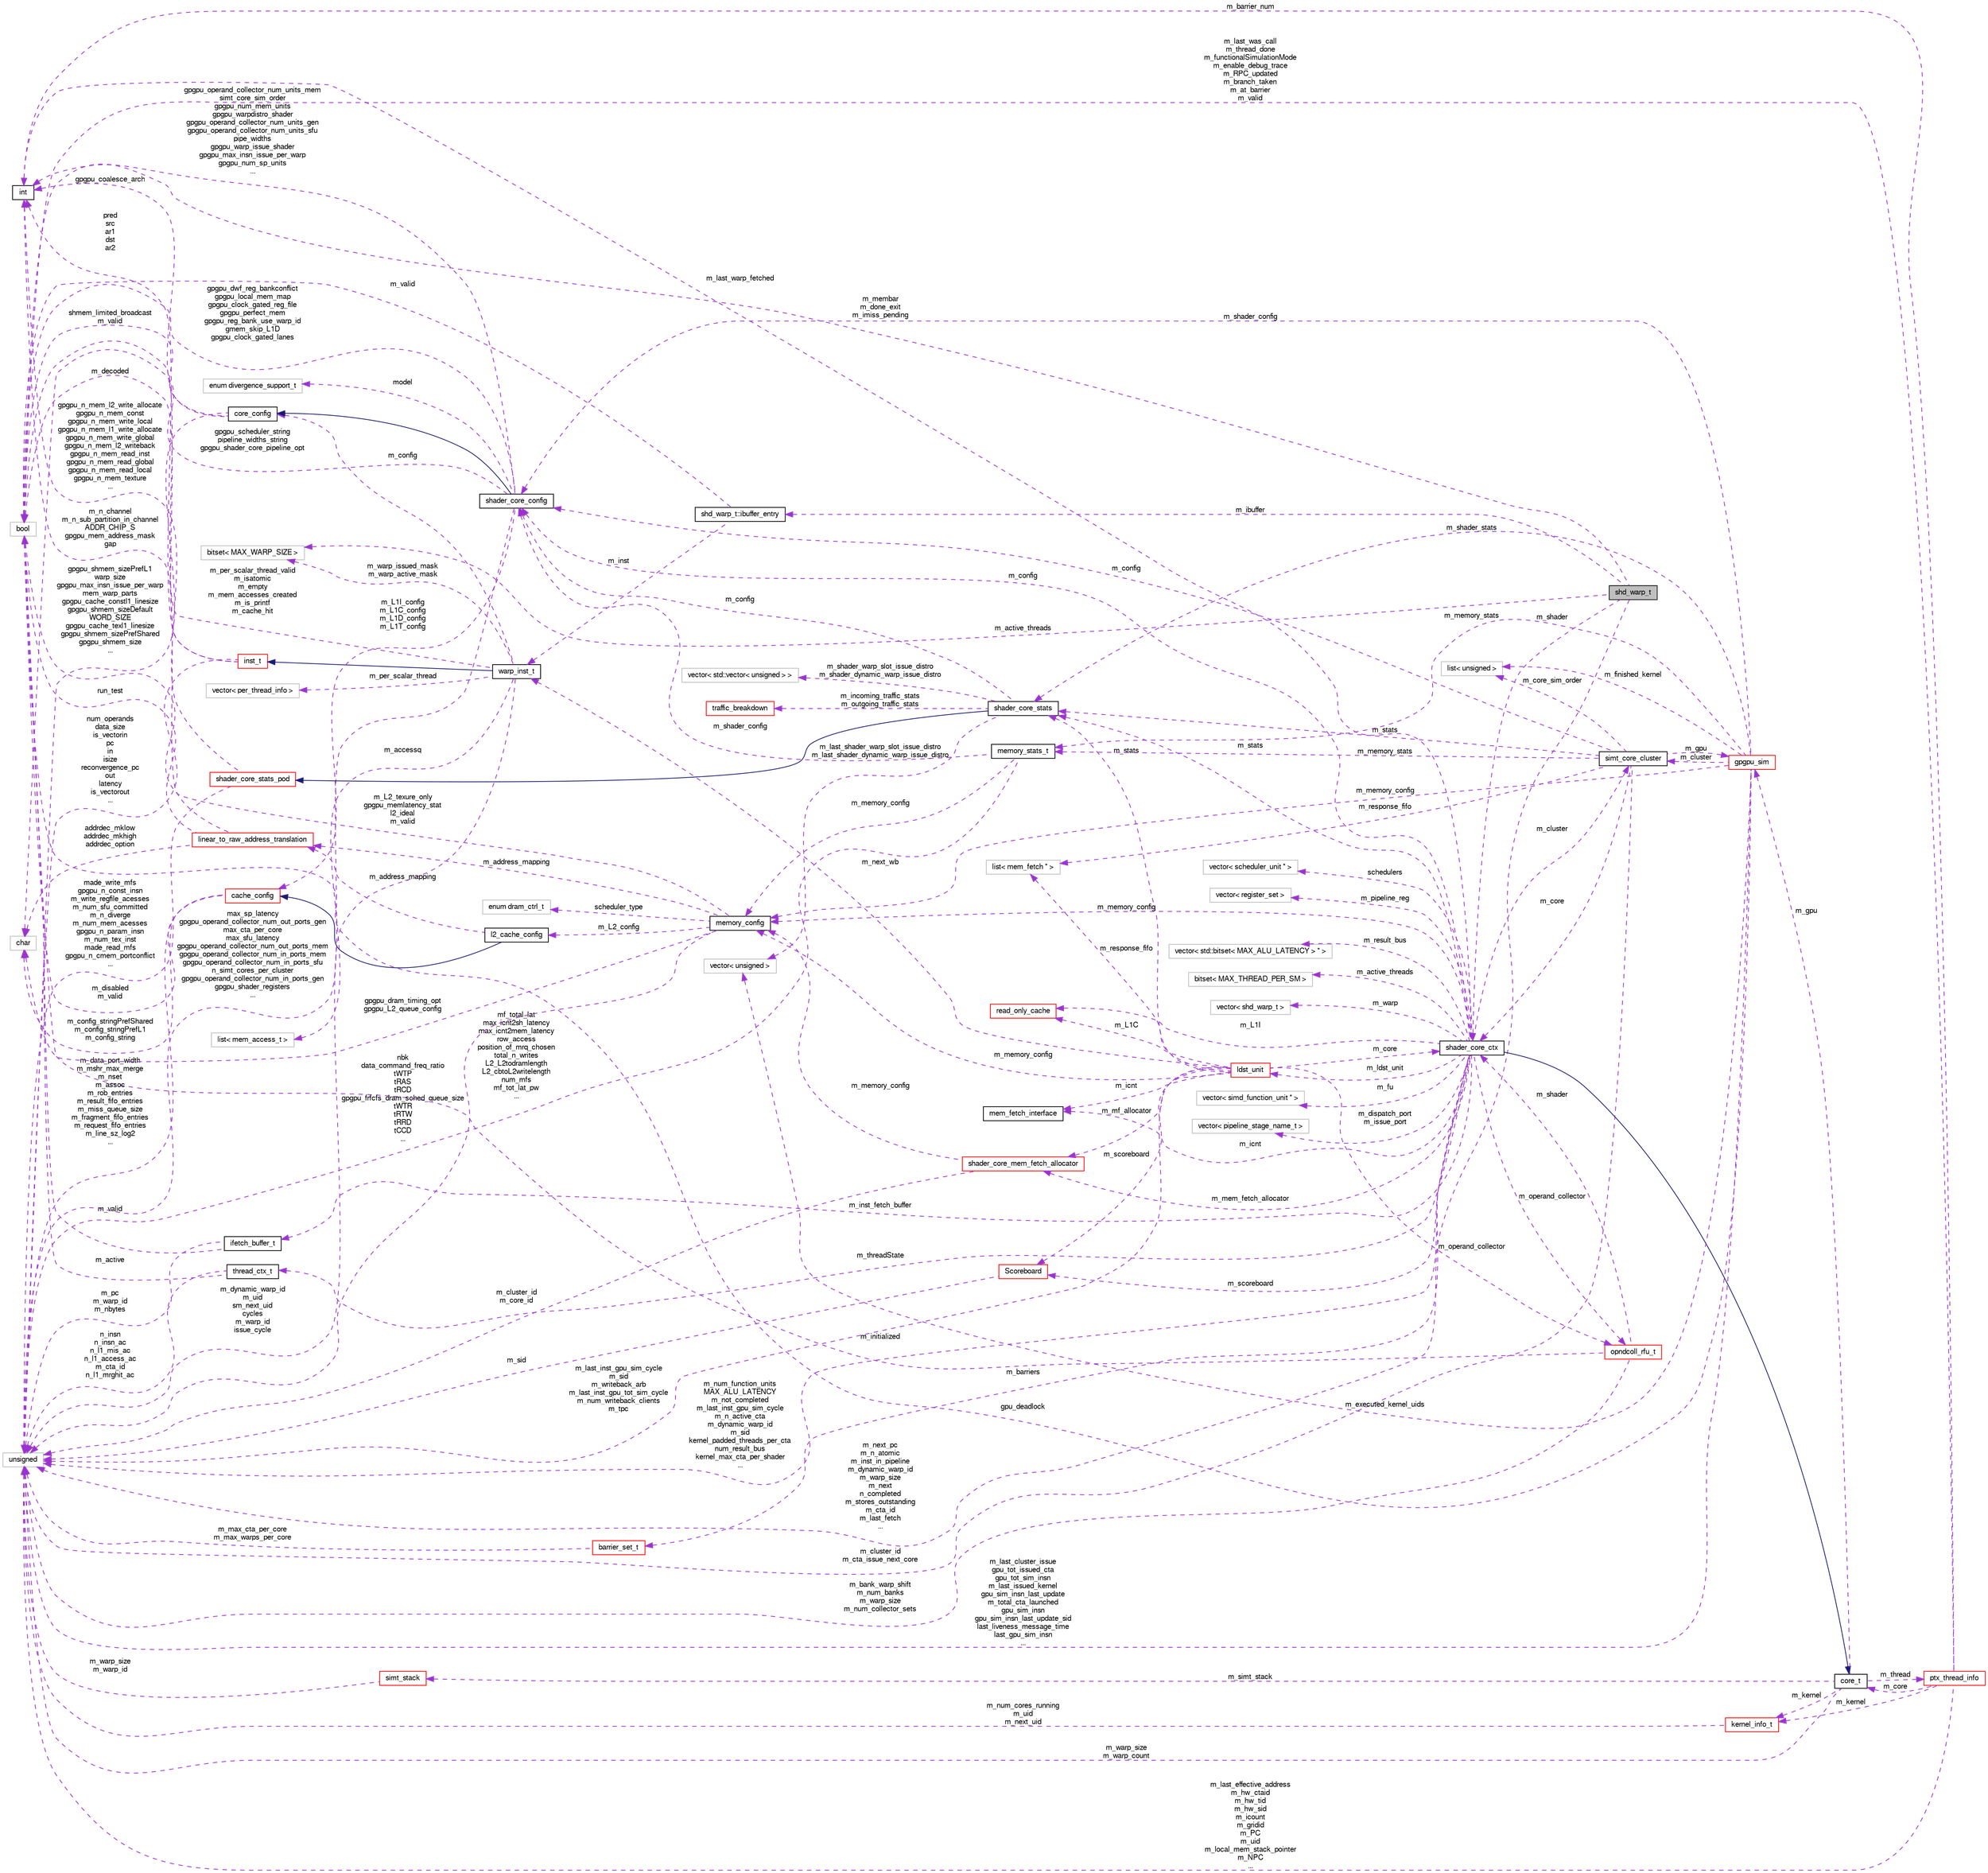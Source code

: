 digraph G
{
  bgcolor="transparent";
  edge [fontname="FreeSans",fontsize="10",labelfontname="FreeSans",labelfontsize="10"];
  node [fontname="FreeSans",fontsize="10",shape=record];
  rankdir=LR;
  Node1 [label="shd_warp_t",height=0.2,width=0.4,color="black", fillcolor="grey75", style="filled" fontcolor="black"];
  Node2 -> Node1 [dir=back,color="darkorchid3",fontsize="10",style="dashed",label="m_ibuffer",fontname="FreeSans"];
  Node2 [label="shd_warp_t::ibuffer_entry",height=0.2,width=0.4,color="black",URL="$structshd__warp__t_1_1ibuffer__entry.html"];
  Node3 -> Node2 [dir=back,color="darkorchid3",fontsize="10",style="dashed",label="m_inst",fontname="FreeSans"];
  Node3 [label="warp_inst_t",height=0.2,width=0.4,color="black",URL="$classwarp__inst__t.html"];
  Node4 -> Node3 [dir=back,color="midnightblue",fontsize="10",style="solid",fontname="FreeSans"];
  Node4 [label="inst_t",height=0.2,width=0.4,color="red",URL="$classinst__t.html"];
  Node5 -> Node4 [dir=back,color="darkorchid3",fontsize="10",style="dashed",label="pred\nsrc\nar1\ndst\nar2",fontname="FreeSans"];
  Node5 [label="int",height=0.2,width=0.4,color="black",URL="$classint.html"];
  Node6 -> Node4 [dir=back,color="darkorchid3",fontsize="10",style="dashed",label="m_decoded",fontname="FreeSans"];
  Node6 [label="bool",height=0.2,width=0.4,color="grey75"];
  Node7 -> Node4 [dir=back,color="darkorchid3",fontsize="10",style="dashed",label="num_operands\ndata_size\nis_vectorin\npc\nin\nisize\nreconvergence_pc\nout\nlatency\nis_vectorout\n...",fontname="FreeSans"];
  Node7 [label="unsigned",height=0.2,width=0.4,color="grey75"];
  Node8 -> Node3 [dir=back,color="darkorchid3",fontsize="10",style="dashed",label="m_warp_issued_mask\nm_warp_active_mask",fontname="FreeSans"];
  Node8 [label="bitset\< MAX_WARP_SIZE \>",height=0.2,width=0.4,color="grey75"];
  Node9 -> Node3 [dir=back,color="darkorchid3",fontsize="10",style="dashed",label="m_accessq",fontname="FreeSans"];
  Node9 [label="list\< mem_access_t \>",height=0.2,width=0.4,color="grey75"];
  Node10 -> Node3 [dir=back,color="darkorchid3",fontsize="10",style="dashed",label="m_config",fontname="FreeSans"];
  Node10 [label="core_config",height=0.2,width=0.4,color="black",URL="$structcore__config.html"];
  Node5 -> Node10 [dir=back,color="darkorchid3",fontsize="10",style="dashed",label="gpgpu_coalesce_arch",fontname="FreeSans"];
  Node6 -> Node10 [dir=back,color="darkorchid3",fontsize="10",style="dashed",label="shmem_limited_broadcast\nm_valid",fontname="FreeSans"];
  Node7 -> Node10 [dir=back,color="darkorchid3",fontsize="10",style="dashed",label="gpgpu_shmem_sizePrefL1\nwarp_size\ngpgpu_max_insn_issue_per_warp\nmem_warp_parts\ngpgpu_cache_constl1_linesize\ngpgpu_shmem_sizeDefault\nWORD_SIZE\ngpgpu_cache_texl1_linesize\ngpgpu_shmem_sizePrefShared\ngpgpu_shmem_size\n...",fontname="FreeSans"];
  Node6 -> Node3 [dir=back,color="darkorchid3",fontsize="10",style="dashed",label="m_per_scalar_thread_valid\nm_isatomic\nm_empty\nm_mem_accesses_created\nm_is_printf\nm_cache_hit",fontname="FreeSans"];
  Node11 -> Node3 [dir=back,color="darkorchid3",fontsize="10",style="dashed",label="m_per_scalar_thread",fontname="FreeSans"];
  Node11 [label="vector\< per_thread_info \>",height=0.2,width=0.4,color="grey75"];
  Node7 -> Node3 [dir=back,color="darkorchid3",fontsize="10",style="dashed",label="m_dynamic_warp_id\nm_uid\nsm_next_uid\ncycles\nm_warp_id\nissue_cycle",fontname="FreeSans"];
  Node6 -> Node2 [dir=back,color="darkorchid3",fontsize="10",style="dashed",label="m_valid",fontname="FreeSans"];
  Node8 -> Node1 [dir=back,color="darkorchid3",fontsize="10",style="dashed",label="m_active_threads",fontname="FreeSans"];
  Node6 -> Node1 [dir=back,color="darkorchid3",fontsize="10",style="dashed",label="m_membar\nm_done_exit\nm_imiss_pending",fontname="FreeSans"];
  Node12 -> Node1 [dir=back,color="darkorchid3",fontsize="10",style="dashed",label="m_shader",fontname="FreeSans"];
  Node12 [label="shader_core_ctx",height=0.2,width=0.4,color="black",URL="$classshader__core__ctx.html"];
  Node13 -> Node12 [dir=back,color="midnightblue",fontsize="10",style="solid",fontname="FreeSans"];
  Node13 [label="core_t",height=0.2,width=0.4,color="black",URL="$classcore__t.html"];
  Node14 -> Node13 [dir=back,color="darkorchid3",fontsize="10",style="dashed",label="m_simt_stack",fontname="FreeSans"];
  Node14 [label="simt_stack",height=0.2,width=0.4,color="red",URL="$classsimt__stack.html"];
  Node7 -> Node14 [dir=back,color="darkorchid3",fontsize="10",style="dashed",label="m_warp_size\nm_warp_id",fontname="FreeSans"];
  Node15 -> Node13 [dir=back,color="darkorchid3",fontsize="10",style="dashed",label="m_gpu",fontname="FreeSans"];
  Node15 [label="gpgpu_sim",height=0.2,width=0.4,color="red",URL="$classgpgpu__sim.html"];
  Node16 -> Node15 [dir=back,color="darkorchid3",fontsize="10",style="dashed",label="m_shader_config",fontname="FreeSans"];
  Node16 [label="shader_core_config",height=0.2,width=0.4,color="black",URL="$structshader__core__config.html"];
  Node10 -> Node16 [dir=back,color="midnightblue",fontsize="10",style="solid",fontname="FreeSans"];
  Node17 -> Node16 [dir=back,color="darkorchid3",fontsize="10",style="dashed",label="gpgpu_scheduler_string\npipeline_widths_string\ngpgpu_shader_core_pipeline_opt",fontname="FreeSans"];
  Node17 [label="char",height=0.2,width=0.4,color="grey75"];
  Node18 -> Node16 [dir=back,color="darkorchid3",fontsize="10",style="dashed",label="model",fontname="FreeSans"];
  Node18 [label="enum divergence_support_t",height=0.2,width=0.4,color="grey75"];
  Node5 -> Node16 [dir=back,color="darkorchid3",fontsize="10",style="dashed",label="gpgpu_operand_collector_num_units_mem\nsimt_core_sim_order\ngpgpu_num_mem_units\ngpgpu_warpdistro_shader\ngpgpu_operand_collector_num_units_gen\ngpgpu_operand_collector_num_units_sfu\npipe_widths\ngpgpu_warp_issue_shader\ngpgpu_max_insn_issue_per_warp\ngpgpu_num_sp_units\n...",fontname="FreeSans"];
  Node6 -> Node16 [dir=back,color="darkorchid3",fontsize="10",style="dashed",label="gpgpu_dwf_reg_bankconflict\ngpgpu_local_mem_map\ngpgpu_clock_gated_reg_file\ngpgpu_perfect_mem\ngpgpu_reg_bank_use_warp_id\ngmem_skip_L1D\ngpgpu_clock_gated_lanes",fontname="FreeSans"];
  Node19 -> Node16 [dir=back,color="darkorchid3",fontsize="10",style="dashed",label="m_L1I_config\nm_L1C_config\nm_L1D_config\nm_L1T_config",fontname="FreeSans"];
  Node19 [label="cache_config",height=0.2,width=0.4,color="red",URL="$classcache__config.html"];
  Node17 -> Node19 [dir=back,color="darkorchid3",fontsize="10",style="dashed",label="m_config_stringPrefShared\nm_config_stringPrefL1\nm_config_string",fontname="FreeSans"];
  Node6 -> Node19 [dir=back,color="darkorchid3",fontsize="10",style="dashed",label="m_disabled\nm_valid",fontname="FreeSans"];
  Node7 -> Node19 [dir=back,color="darkorchid3",fontsize="10",style="dashed",label="m_data_port_width\nm_mshr_max_merge\nm_nset\nm_assoc\nm_rob_entries\nm_result_fifo_entries\nm_miss_queue_size\nm_fragment_fifo_entries\nm_request_fifo_entries\nm_line_sz_log2\n...",fontname="FreeSans"];
  Node7 -> Node16 [dir=back,color="darkorchid3",fontsize="10",style="dashed",label="max_sp_latency\ngpgpu_operand_collector_num_out_ports_gen\nmax_cta_per_core\nmax_sfu_latency\ngpgpu_operand_collector_num_out_ports_mem\ngpgpu_operand_collector_num_in_ports_mem\ngpgpu_operand_collector_num_in_ports_sfu\nn_simt_cores_per_cluster\ngpgpu_operand_collector_num_in_ports_gen\ngpgpu_shader_registers\n...",fontname="FreeSans"];
  Node20 -> Node15 [dir=back,color="darkorchid3",fontsize="10",style="dashed",label="m_cluster",fontname="FreeSans"];
  Node20 [label="simt_core_cluster",height=0.2,width=0.4,color="black",URL="$classsimt__core__cluster.html"];
  Node16 -> Node20 [dir=back,color="darkorchid3",fontsize="10",style="dashed",label="m_config",fontname="FreeSans"];
  Node21 -> Node20 [dir=back,color="darkorchid3",fontsize="10",style="dashed",label="m_stats",fontname="FreeSans"];
  Node21 [label="shader_core_stats",height=0.2,width=0.4,color="black",URL="$classshader__core__stats.html"];
  Node22 -> Node21 [dir=back,color="midnightblue",fontsize="10",style="solid",fontname="FreeSans"];
  Node22 [label="shader_core_stats_pod",height=0.2,width=0.4,color="red",URL="$structshader__core__stats__pod.html"];
  Node5 -> Node22 [dir=back,color="darkorchid3",fontsize="10",style="dashed",label="gpgpu_n_mem_l2_write_allocate\ngpgpu_n_mem_const\ngpgpu_n_mem_write_local\ngpgpu_n_mem_l1_write_allocate\ngpgpu_n_mem_write_global\ngpgpu_n_mem_l2_writeback\ngpgpu_n_mem_read_inst\ngpgpu_n_mem_read_global\ngpgpu_n_mem_read_local\ngpgpu_n_mem_texture\n...",fontname="FreeSans"];
  Node7 -> Node22 [dir=back,color="darkorchid3",fontsize="10",style="dashed",label="made_write_mfs\ngpgpu_n_const_insn\nm_write_regfile_acesses\nm_num_sfu_committed\nm_n_diverge\nm_num_mem_acesses\ngpgpu_n_param_insn\nm_num_tex_inst\nmade_read_mfs\ngpgpu_n_cmem_portconflict\n...",fontname="FreeSans"];
  Node23 -> Node21 [dir=back,color="darkorchid3",fontsize="10",style="dashed",label="m_incoming_traffic_stats\nm_outgoing_traffic_stats",fontname="FreeSans"];
  Node23 [label="traffic_breakdown",height=0.2,width=0.4,color="red",URL="$classtraffic__breakdown.html"];
  Node16 -> Node21 [dir=back,color="darkorchid3",fontsize="10",style="dashed",label="m_config",fontname="FreeSans"];
  Node24 -> Node21 [dir=back,color="darkorchid3",fontsize="10",style="dashed",label="m_last_shader_warp_slot_issue_distro\nm_last_shader_dynamic_warp_issue_distro",fontname="FreeSans"];
  Node24 [label="vector\< unsigned \>",height=0.2,width=0.4,color="grey75"];
  Node25 -> Node21 [dir=back,color="darkorchid3",fontsize="10",style="dashed",label="m_shader_warp_slot_issue_distro\nm_shader_dynamic_warp_issue_distro",fontname="FreeSans"];
  Node25 [label="vector\< std::vector\< unsigned \> \>",height=0.2,width=0.4,color="grey75"];
  Node26 -> Node20 [dir=back,color="darkorchid3",fontsize="10",style="dashed",label="m_memory_stats",fontname="FreeSans"];
  Node26 [label="memory_stats_t",height=0.2,width=0.4,color="black",URL="$classmemory__stats__t.html"];
  Node16 -> Node26 [dir=back,color="darkorchid3",fontsize="10",style="dashed",label="m_shader_config",fontname="FreeSans"];
  Node27 -> Node26 [dir=back,color="darkorchid3",fontsize="10",style="dashed",label="m_memory_config",fontname="FreeSans"];
  Node27 [label="memory_config",height=0.2,width=0.4,color="black",URL="$structmemory__config.html"];
  Node28 -> Node27 [dir=back,color="darkorchid3",fontsize="10",style="dashed",label="scheduler_type",fontname="FreeSans"];
  Node28 [label="enum dram_ctrl_t",height=0.2,width=0.4,color="grey75"];
  Node17 -> Node27 [dir=back,color="darkorchid3",fontsize="10",style="dashed",label="gpgpu_dram_timing_opt\ngpgpu_L2_queue_config",fontname="FreeSans"];
  Node6 -> Node27 [dir=back,color="darkorchid3",fontsize="10",style="dashed",label="m_L2_texure_only\ngpgpu_memlatency_stat\nl2_ideal\nm_valid",fontname="FreeSans"];
  Node7 -> Node27 [dir=back,color="darkorchid3",fontsize="10",style="dashed",label="nbk\ndata_command_freq_ratio\ntWTP\ntRAS\ntRCD\ngpgpu_frfcfs_dram_sched_queue_size\ntWTR\ntRTW\ntRRD\ntCCD\n...",fontname="FreeSans"];
  Node29 -> Node27 [dir=back,color="darkorchid3",fontsize="10",style="dashed",label="m_address_mapping",fontname="FreeSans"];
  Node29 [label="linear_to_raw_address_translation",height=0.2,width=0.4,color="red",URL="$classlinear__to__raw__address__translation.html"];
  Node17 -> Node29 [dir=back,color="darkorchid3",fontsize="10",style="dashed",label="addrdec_mklow\naddrdec_mkhigh\naddrdec_option",fontname="FreeSans"];
  Node5 -> Node29 [dir=back,color="darkorchid3",fontsize="10",style="dashed",label="m_n_channel\nm_n_sub_partition_in_channel\nADDR_CHIP_S\ngpgpu_mem_address_mask\ngap",fontname="FreeSans"];
  Node6 -> Node29 [dir=back,color="darkorchid3",fontsize="10",style="dashed",label="run_test",fontname="FreeSans"];
  Node30 -> Node27 [dir=back,color="darkorchid3",fontsize="10",style="dashed",label="m_L2_config",fontname="FreeSans"];
  Node30 [label="l2_cache_config",height=0.2,width=0.4,color="black",URL="$classl2__cache__config.html"];
  Node19 -> Node30 [dir=back,color="midnightblue",fontsize="10",style="solid",fontname="FreeSans"];
  Node29 -> Node30 [dir=back,color="darkorchid3",fontsize="10",style="dashed",label="m_address_mapping",fontname="FreeSans"];
  Node7 -> Node26 [dir=back,color="darkorchid3",fontsize="10",style="dashed",label="mf_total_lat\nmax_icnt2sh_latency\nmax_icnt2mem_latency\nrow_access\nposition_of_mrq_chosen\ntotal_n_writes\nL2_L2todramlength\nL2_cbtoL2writelength\nnum_mfs\nmf_tot_lat_pw\n...",fontname="FreeSans"];
  Node31 -> Node20 [dir=back,color="darkorchid3",fontsize="10",style="dashed",label="m_core_sim_order",fontname="FreeSans"];
  Node31 [label="list\< unsigned \>",height=0.2,width=0.4,color="grey75"];
  Node15 -> Node20 [dir=back,color="darkorchid3",fontsize="10",style="dashed",label="m_gpu",fontname="FreeSans"];
  Node32 -> Node20 [dir=back,color="darkorchid3",fontsize="10",style="dashed",label="m_response_fifo",fontname="FreeSans"];
  Node32 [label="list\< mem_fetch * \>",height=0.2,width=0.4,color="grey75"];
  Node12 -> Node20 [dir=back,color="darkorchid3",fontsize="10",style="dashed",label="m_core",fontname="FreeSans"];
  Node7 -> Node20 [dir=back,color="darkorchid3",fontsize="10",style="dashed",label="m_cluster_id\nm_cta_issue_next_core",fontname="FreeSans"];
  Node24 -> Node15 [dir=back,color="darkorchid3",fontsize="10",style="dashed",label="m_executed_kernel_uids",fontname="FreeSans"];
  Node21 -> Node15 [dir=back,color="darkorchid3",fontsize="10",style="dashed",label="m_shader_stats",fontname="FreeSans"];
  Node27 -> Node15 [dir=back,color="darkorchid3",fontsize="10",style="dashed",label="m_memory_config",fontname="FreeSans"];
  Node26 -> Node15 [dir=back,color="darkorchid3",fontsize="10",style="dashed",label="m_memory_stats",fontname="FreeSans"];
  Node6 -> Node15 [dir=back,color="darkorchid3",fontsize="10",style="dashed",label="gpu_deadlock",fontname="FreeSans"];
  Node31 -> Node15 [dir=back,color="darkorchid3",fontsize="10",style="dashed",label="m_finished_kernel",fontname="FreeSans"];
  Node7 -> Node15 [dir=back,color="darkorchid3",fontsize="10",style="dashed",label="m_last_cluster_issue\ngpu_tot_issued_cta\ngpu_tot_sim_insn\nm_last_issued_kernel\ngpu_sim_insn_last_update\nm_total_cta_launched\ngpu_sim_insn\ngpu_sim_insn_last_update_sid\nlast_liveness_message_time\nlast_gpu_sim_insn\n...",fontname="FreeSans"];
  Node7 -> Node13 [dir=back,color="darkorchid3",fontsize="10",style="dashed",label="m_warp_size\nm_warp_count",fontname="FreeSans"];
  Node33 -> Node13 [dir=back,color="darkorchid3",fontsize="10",style="dashed",label="m_thread",fontname="FreeSans"];
  Node33 [label="ptx_thread_info",height=0.2,width=0.4,color="red",URL="$classptx__thread__info.html"];
  Node13 -> Node33 [dir=back,color="darkorchid3",fontsize="10",style="dashed",label="m_core",fontname="FreeSans"];
  Node5 -> Node33 [dir=back,color="darkorchid3",fontsize="10",style="dashed",label="m_barrier_num",fontname="FreeSans"];
  Node6 -> Node33 [dir=back,color="darkorchid3",fontsize="10",style="dashed",label="m_last_was_call\nm_thread_done\nm_functionalSimulationMode\nm_enable_debug_trace\nm_RPC_updated\nm_branch_taken\nm_at_barrier\nm_valid",fontname="FreeSans"];
  Node7 -> Node33 [dir=back,color="darkorchid3",fontsize="10",style="dashed",label="m_last_effective_address\nm_hw_ctaid\nm_hw_tid\nm_hw_sid\nm_icount\nm_gridid\nm_PC\nm_uid\nm_local_mem_stack_pointer\nm_NPC\n...",fontname="FreeSans"];
  Node34 -> Node33 [dir=back,color="darkorchid3",fontsize="10",style="dashed",label="m_kernel",fontname="FreeSans"];
  Node34 [label="kernel_info_t",height=0.2,width=0.4,color="red",URL="$classkernel__info__t.html"];
  Node7 -> Node34 [dir=back,color="darkorchid3",fontsize="10",style="dashed",label="m_num_cores_running\nm_uid\nm_next_uid",fontname="FreeSans"];
  Node34 -> Node13 [dir=back,color="darkorchid3",fontsize="10",style="dashed",label="m_kernel",fontname="FreeSans"];
  Node20 -> Node12 [dir=back,color="darkorchid3",fontsize="10",style="dashed",label="m_cluster",fontname="FreeSans"];
  Node16 -> Node12 [dir=back,color="darkorchid3",fontsize="10",style="dashed",label="m_config",fontname="FreeSans"];
  Node35 -> Node12 [dir=back,color="darkorchid3",fontsize="10",style="dashed",label="m_inst_fetch_buffer",fontname="FreeSans"];
  Node35 [label="ifetch_buffer_t",height=0.2,width=0.4,color="black",URL="$structifetch__buffer__t.html"];
  Node6 -> Node35 [dir=back,color="darkorchid3",fontsize="10",style="dashed",label="m_valid",fontname="FreeSans"];
  Node7 -> Node35 [dir=back,color="darkorchid3",fontsize="10",style="dashed",label="m_pc\nm_warp_id\nm_nbytes",fontname="FreeSans"];
  Node36 -> Node12 [dir=back,color="darkorchid3",fontsize="10",style="dashed",label="m_warp",fontname="FreeSans"];
  Node36 [label="vector\< shd_warp_t \>",height=0.2,width=0.4,color="grey75"];
  Node37 -> Node12 [dir=back,color="darkorchid3",fontsize="10",style="dashed",label="m_icnt",fontname="FreeSans"];
  Node37 [label="mem_fetch_interface",height=0.2,width=0.4,color="black",URL="$classmem__fetch__interface.html"];
  Node21 -> Node12 [dir=back,color="darkorchid3",fontsize="10",style="dashed",label="m_stats",fontname="FreeSans"];
  Node27 -> Node12 [dir=back,color="darkorchid3",fontsize="10",style="dashed",label="m_memory_config",fontname="FreeSans"];
  Node38 -> Node12 [dir=back,color="darkorchid3",fontsize="10",style="dashed",label="m_scoreboard",fontname="FreeSans"];
  Node38 [label="Scoreboard",height=0.2,width=0.4,color="red",URL="$classScoreboard.html"];
  Node7 -> Node38 [dir=back,color="darkorchid3",fontsize="10",style="dashed",label="m_sid",fontname="FreeSans"];
  Node39 -> Node12 [dir=back,color="darkorchid3",fontsize="10",style="dashed",label="m_fu",fontname="FreeSans"];
  Node39 [label="vector\< simd_function_unit * \>",height=0.2,width=0.4,color="grey75"];
  Node40 -> Node12 [dir=back,color="darkorchid3",fontsize="10",style="dashed",label="m_dispatch_port\nm_issue_port",fontname="FreeSans"];
  Node40 [label="vector\< pipeline_stage_name_t \>",height=0.2,width=0.4,color="grey75"];
  Node5 -> Node12 [dir=back,color="darkorchid3",fontsize="10",style="dashed",label="m_last_warp_fetched",fontname="FreeSans"];
  Node41 -> Node12 [dir=back,color="darkorchid3",fontsize="10",style="dashed",label="m_L1I",fontname="FreeSans"];
  Node41 [label="read_only_cache",height=0.2,width=0.4,color="red",URL="$classread__only__cache.html",tooltip="Read only cache."];
  Node42 -> Node12 [dir=back,color="darkorchid3",fontsize="10",style="dashed",label="m_ldst_unit",fontname="FreeSans"];
  Node42 [label="ldst_unit",height=0.2,width=0.4,color="red",URL="$classldst__unit.html"];
  Node21 -> Node42 [dir=back,color="darkorchid3",fontsize="10",style="dashed",label="m_stats",fontname="FreeSans"];
  Node3 -> Node42 [dir=back,color="darkorchid3",fontsize="10",style="dashed",label="m_next_wb",fontname="FreeSans"];
  Node37 -> Node42 [dir=back,color="darkorchid3",fontsize="10",style="dashed",label="m_icnt",fontname="FreeSans"];
  Node27 -> Node42 [dir=back,color="darkorchid3",fontsize="10",style="dashed",label="m_memory_config",fontname="FreeSans"];
  Node38 -> Node42 [dir=back,color="darkorchid3",fontsize="10",style="dashed",label="m_scoreboard",fontname="FreeSans"];
  Node41 -> Node42 [dir=back,color="darkorchid3",fontsize="10",style="dashed",label="m_L1C",fontname="FreeSans"];
  Node43 -> Node42 [dir=back,color="darkorchid3",fontsize="10",style="dashed",label="m_mf_allocator",fontname="FreeSans"];
  Node43 [label="shader_core_mem_fetch_allocator",height=0.2,width=0.4,color="red",URL="$classshader__core__mem__fetch__allocator.html"];
  Node27 -> Node43 [dir=back,color="darkorchid3",fontsize="10",style="dashed",label="m_memory_config",fontname="FreeSans"];
  Node7 -> Node43 [dir=back,color="darkorchid3",fontsize="10",style="dashed",label="m_cluster_id\nm_core_id",fontname="FreeSans"];
  Node44 -> Node42 [dir=back,color="darkorchid3",fontsize="10",style="dashed",label="m_operand_collector",fontname="FreeSans"];
  Node44 [label="opndcoll_rfu_t",height=0.2,width=0.4,color="red",URL="$classopndcoll__rfu__t.html"];
  Node6 -> Node44 [dir=back,color="darkorchid3",fontsize="10",style="dashed",label="m_initialized",fontname="FreeSans"];
  Node12 -> Node44 [dir=back,color="darkorchid3",fontsize="10",style="dashed",label="m_shader",fontname="FreeSans"];
  Node7 -> Node44 [dir=back,color="darkorchid3",fontsize="10",style="dashed",label="m_bank_warp_shift\nm_num_banks\nm_warp_size\nm_num_collector_sets",fontname="FreeSans"];
  Node32 -> Node42 [dir=back,color="darkorchid3",fontsize="10",style="dashed",label="m_response_fifo",fontname="FreeSans"];
  Node12 -> Node42 [dir=back,color="darkorchid3",fontsize="10",style="dashed",label="m_core",fontname="FreeSans"];
  Node7 -> Node42 [dir=back,color="darkorchid3",fontsize="10",style="dashed",label="m_last_inst_gpu_sim_cycle\nm_sid\nm_writeback_arb\nm_last_inst_gpu_tot_sim_cycle\nm_num_writeback_clients\nm_tpc",fontname="FreeSans"];
  Node45 -> Node12 [dir=back,color="darkorchid3",fontsize="10",style="dashed",label="schedulers",fontname="FreeSans"];
  Node45 [label="vector\< scheduler_unit * \>",height=0.2,width=0.4,color="grey75"];
  Node43 -> Node12 [dir=back,color="darkorchid3",fontsize="10",style="dashed",label="m_mem_fetch_allocator",fontname="FreeSans"];
  Node44 -> Node12 [dir=back,color="darkorchid3",fontsize="10",style="dashed",label="m_operand_collector",fontname="FreeSans"];
  Node46 -> Node12 [dir=back,color="darkorchid3",fontsize="10",style="dashed",label="m_threadState",fontname="FreeSans"];
  Node46 [label="thread_ctx_t",height=0.2,width=0.4,color="black",URL="$classthread__ctx__t.html"];
  Node6 -> Node46 [dir=back,color="darkorchid3",fontsize="10",style="dashed",label="m_active",fontname="FreeSans"];
  Node7 -> Node46 [dir=back,color="darkorchid3",fontsize="10",style="dashed",label="n_insn\nn_insn_ac\nn_l1_mis_ac\nn_l1_access_ac\nm_cta_id\nn_l1_mrghit_ac",fontname="FreeSans"];
  Node47 -> Node12 [dir=back,color="darkorchid3",fontsize="10",style="dashed",label="m_pipeline_reg",fontname="FreeSans"];
  Node47 [label="vector\< register_set \>",height=0.2,width=0.4,color="grey75"];
  Node48 -> Node12 [dir=back,color="darkorchid3",fontsize="10",style="dashed",label="m_barriers",fontname="FreeSans"];
  Node48 [label="barrier_set_t",height=0.2,width=0.4,color="red",URL="$classbarrier__set__t.html"];
  Node7 -> Node48 [dir=back,color="darkorchid3",fontsize="10",style="dashed",label="m_max_cta_per_core\nm_max_warps_per_core",fontname="FreeSans"];
  Node7 -> Node12 [dir=back,color="darkorchid3",fontsize="10",style="dashed",label="m_num_function_units\nMAX_ALU_LATENCY\nm_not_completed\nm_last_inst_gpu_sim_cycle\nm_n_active_cta\nm_dynamic_warp_id\nm_sid\nkernel_padded_threads_per_cta\nnum_result_bus\nkernel_max_cta_per_shader\n...",fontname="FreeSans"];
  Node49 -> Node12 [dir=back,color="darkorchid3",fontsize="10",style="dashed",label="m_result_bus",fontname="FreeSans"];
  Node49 [label="vector\< std::bitset\< MAX_ALU_LATENCY \> * \>",height=0.2,width=0.4,color="grey75"];
  Node50 -> Node12 [dir=back,color="darkorchid3",fontsize="10",style="dashed",label="m_active_threads",fontname="FreeSans"];
  Node50 [label="bitset\< MAX_THREAD_PER_SM \>",height=0.2,width=0.4,color="grey75"];
  Node7 -> Node1 [dir=back,color="darkorchid3",fontsize="10",style="dashed",label="m_next_pc\nm_n_atomic\nm_inst_in_pipeline\nm_dynamic_warp_id\nm_warp_size\nm_next\nn_completed\nm_stores_outstanding\nm_cta_id\nm_last_fetch\n...",fontname="FreeSans"];
}
